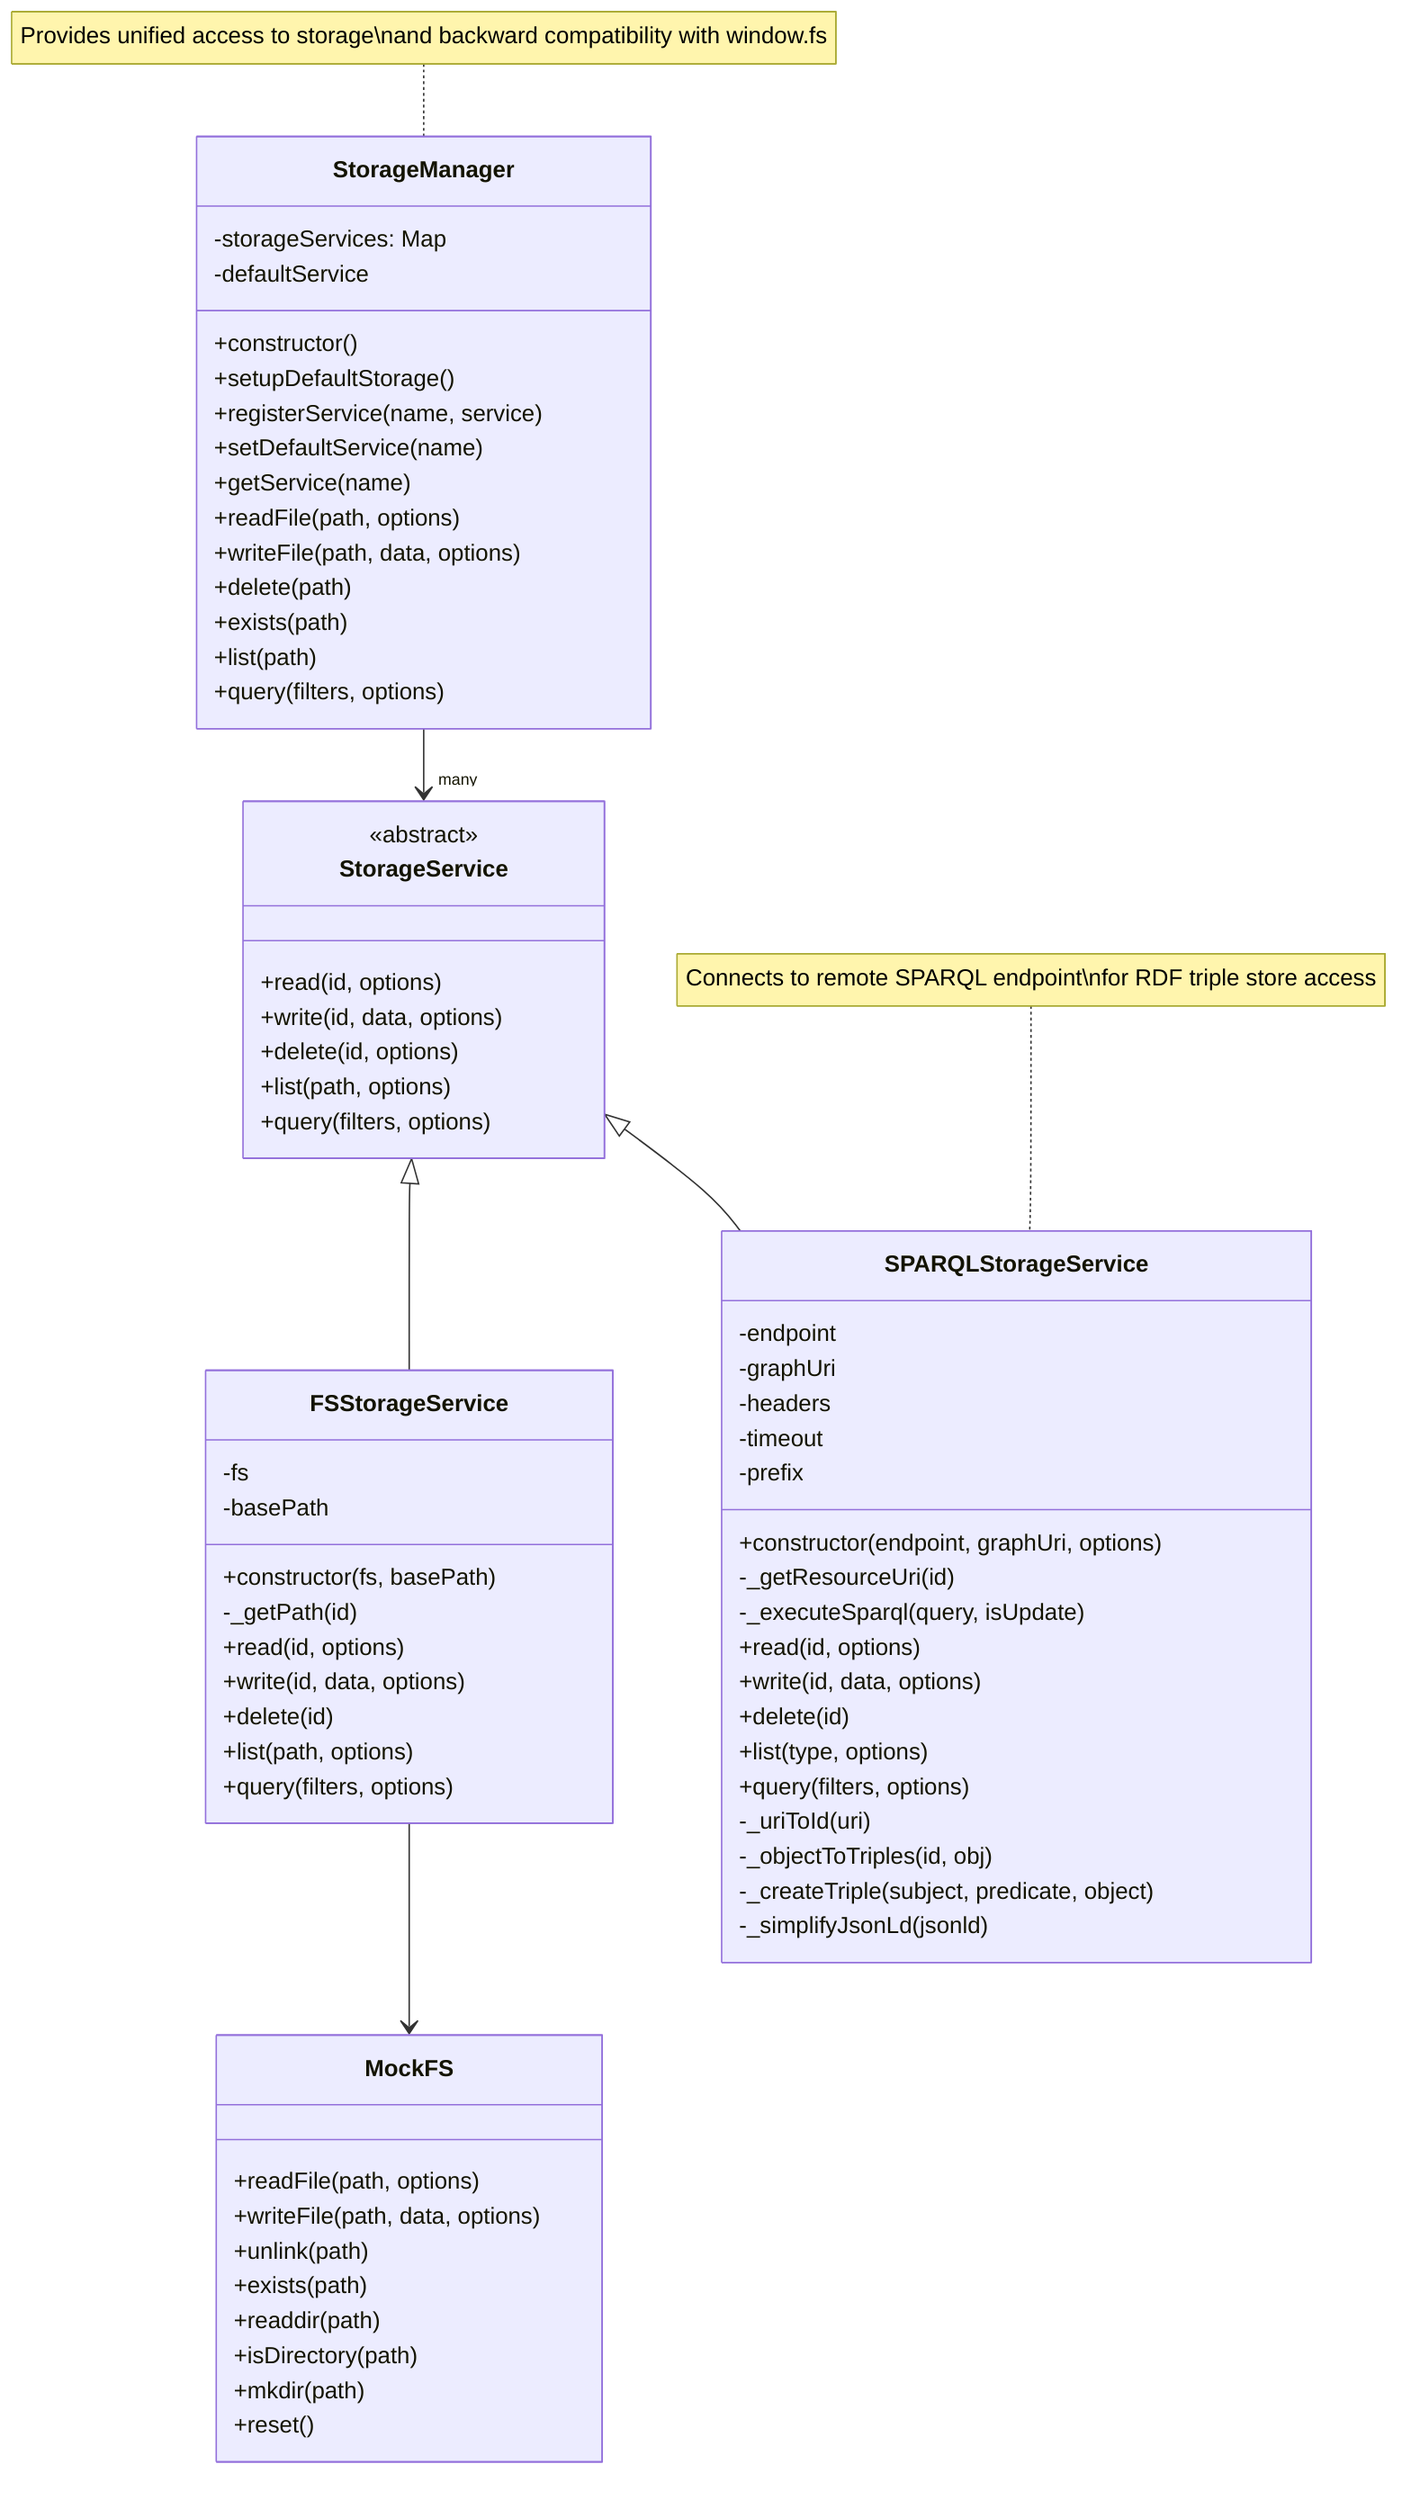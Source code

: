 classDiagram
    class StorageService {
        <<abstract>>
        +read(id, options)
        +write(id, data, options)
        +delete(id, options)
        +list(path, options)
        +query(filters, options)
    }
    
    class FSStorageService {
        -fs
        -basePath
        +constructor(fs, basePath)
        -_getPath(id)
        +read(id, options)
        +write(id, data, options)
        +delete(id)
        +list(path, options)
        +query(filters, options)
    }
    
    class SPARQLStorageService {
        -endpoint
        -graphUri
        -headers
        -timeout
        -prefix
        +constructor(endpoint, graphUri, options)
        -_getResourceUri(id)
        -_executeSparql(query, isUpdate)
        +read(id, options)
        +write(id, data, options)
        +delete(id)
        +list(type, options)
        +query(filters, options)
        -_uriToId(uri)
        -_objectToTriples(id, obj)
        -_createTriple(subject, predicate, object)
        -_simplifyJsonLd(jsonld)
    }
    
    class StorageManager {
        -storageServices: Map
        -defaultService
        +constructor()
        +setupDefaultStorage()
        +registerService(name, service)
        +setDefaultService(name)
        +getService(name)
        +readFile(path, options)
        +writeFile(path, data, options)
        +delete(path)
        +exists(path)
        +list(path)
        +query(filters, options)
    }
    
    class MockFS {
        +readFile(path, options)
        +writeFile(path, data, options)
        +unlink(path)
        +exists(path)
        +readdir(path)
        +isDirectory(path)
        +mkdir(path)
        +reset()
    }
    
    StorageService <|-- FSStorageService
    StorageService <|-- SPARQLStorageService
    StorageManager --> "many" StorageService
    FSStorageService --> MockFS
    
    note for StorageManager "Provides unified access to storage\nand backward compatibility with window.fs"
    note for SPARQLStorageService "Connects to remote SPARQL endpoint\nfor RDF triple store access"